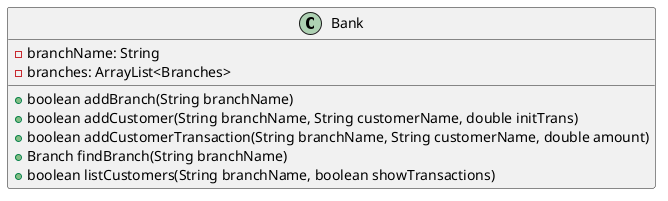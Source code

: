 @startuml

class Bank {
    -branchName: String
    -branches: ArrayList<Branches>
    +boolean addBranch(String branchName)
    +boolean addCustomer(String branchName, String customerName, double initTrans)
    +boolean addCustomerTransaction(String branchName, String customerName, double amount)
    +Branch findBranch(String branchName)
    +boolean listCustomers(String branchName, boolean showTransactions)



}

@enduml